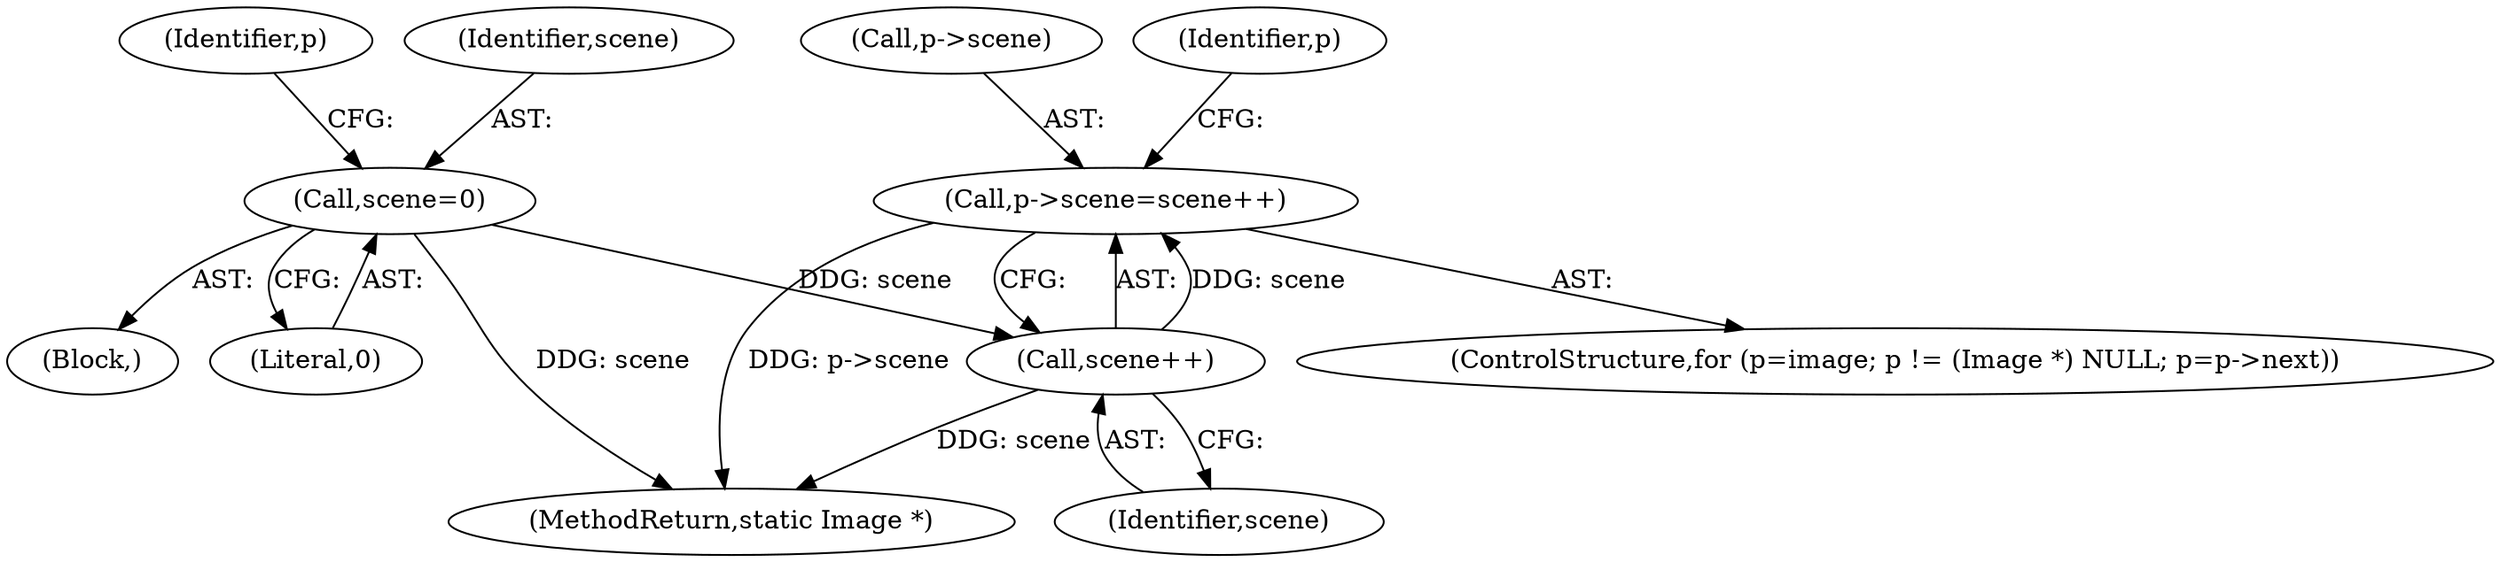 digraph "0_ImageMagick_f3b483e8b054c50149912523b4773687e18afe25@pointer" {
"1001728" [label="(Call,p->scene=scene++)"];
"1001732" [label="(Call,scene++)"];
"1001663" [label="(Call,scene=0)"];
"1001667" [label="(Identifier,p)"];
"1001660" [label="(Block,)"];
"1001729" [label="(Call,p->scene)"];
"1001663" [label="(Call,scene=0)"];
"1001665" [label="(Literal,0)"];
"1001728" [label="(Call,p->scene=scene++)"];
"1001781" [label="(MethodReturn,static Image *)"];
"1001732" [label="(Call,scene++)"];
"1001733" [label="(Identifier,scene)"];
"1001724" [label="(Identifier,p)"];
"1001664" [label="(Identifier,scene)"];
"1001714" [label="(ControlStructure,for (p=image; p != (Image *) NULL; p=p->next))"];
"1001728" -> "1001714"  [label="AST: "];
"1001728" -> "1001732"  [label="CFG: "];
"1001729" -> "1001728"  [label="AST: "];
"1001732" -> "1001728"  [label="AST: "];
"1001724" -> "1001728"  [label="CFG: "];
"1001728" -> "1001781"  [label="DDG: p->scene"];
"1001732" -> "1001728"  [label="DDG: scene"];
"1001732" -> "1001733"  [label="CFG: "];
"1001733" -> "1001732"  [label="AST: "];
"1001732" -> "1001781"  [label="DDG: scene"];
"1001663" -> "1001732"  [label="DDG: scene"];
"1001663" -> "1001660"  [label="AST: "];
"1001663" -> "1001665"  [label="CFG: "];
"1001664" -> "1001663"  [label="AST: "];
"1001665" -> "1001663"  [label="AST: "];
"1001667" -> "1001663"  [label="CFG: "];
"1001663" -> "1001781"  [label="DDG: scene"];
}
